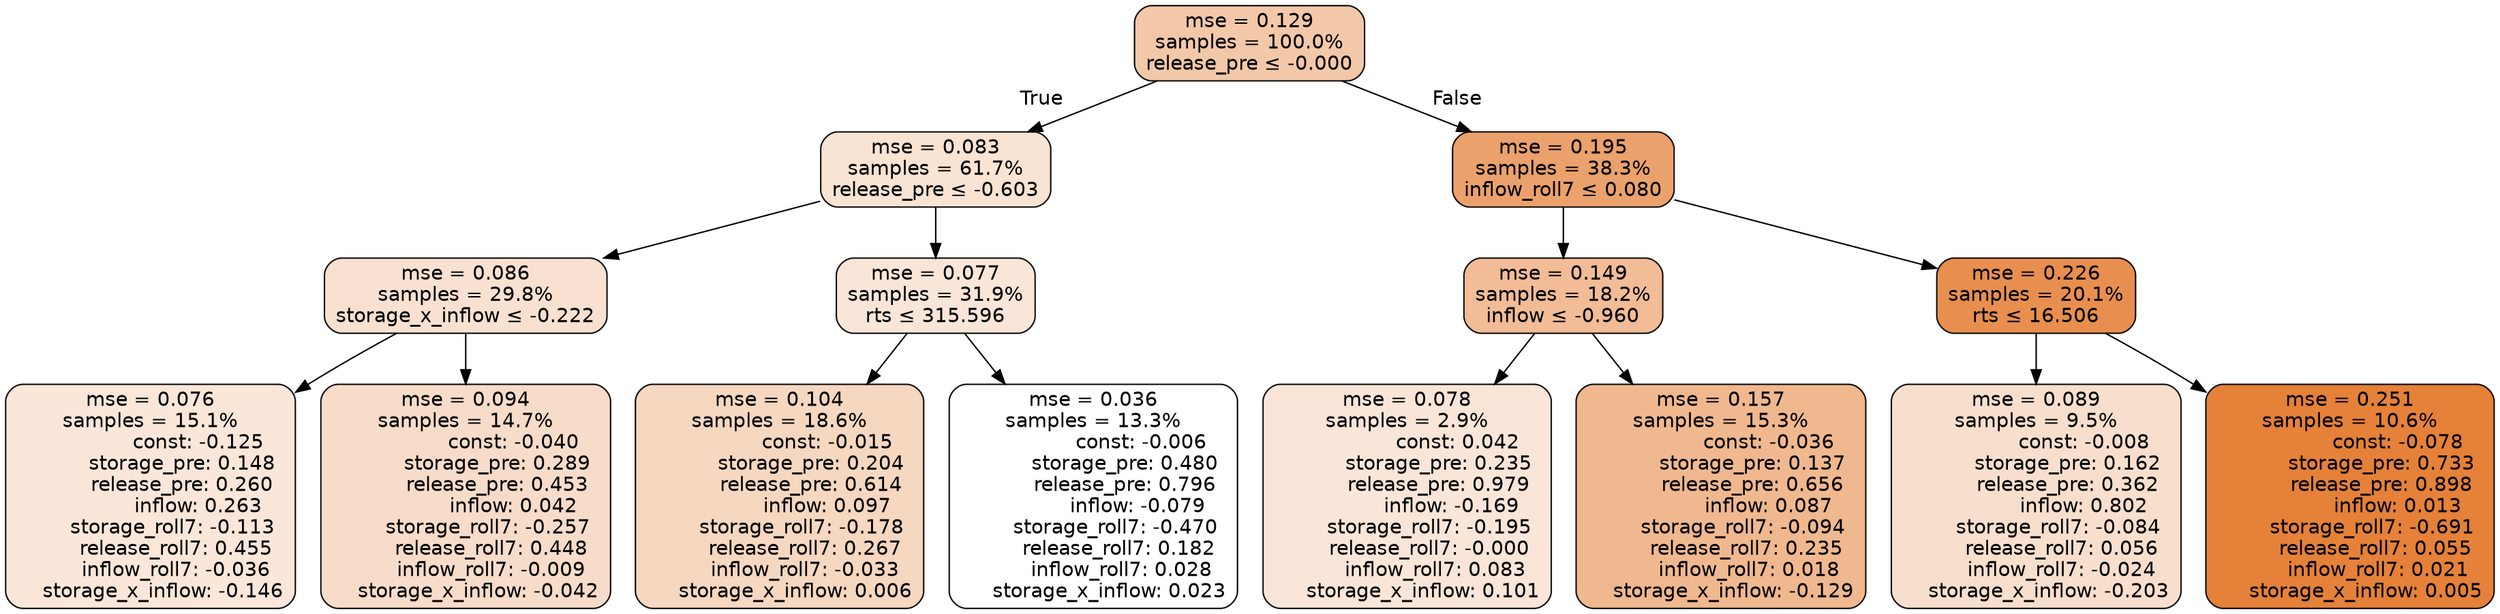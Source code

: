 digraph tree {
bgcolor="transparent"
node [shape=rectangle, style="filled, rounded", color="black", fontname=helvetica] ;
edge [fontname=helvetica] ;
	"0" [label="mse = 0.129
samples = 100.0%
release_pre &le; -0.000", fillcolor="#f3c8a8"]
	"1" [label="mse = 0.083
samples = 61.7%
release_pre &le; -0.603", fillcolor="#f9e3d3"]
	"2" [label="mse = 0.086
samples = 29.8%
storage_x_inflow &le; -0.222", fillcolor="#f8e1d0"]
	"3" [label="mse = 0.076
samples = 15.1%
               const: -0.125
          storage_pre: 0.148
          release_pre: 0.260
               inflow: 0.263
       storage_roll7: -0.113
        release_roll7: 0.455
        inflow_roll7: -0.036
    storage_x_inflow: -0.146", fillcolor="#fae7d9"]
	"4" [label="mse = 0.094
samples = 14.7%
               const: -0.040
          storage_pre: 0.289
          release_pre: 0.453
               inflow: 0.042
       storage_roll7: -0.257
        release_roll7: 0.448
        inflow_roll7: -0.009
    storage_x_inflow: -0.042", fillcolor="#f7dcc9"]
	"5" [label="mse = 0.077
samples = 31.9%
rts &le; 315.596", fillcolor="#f9e6d8"]
	"6" [label="mse = 0.104
samples = 18.6%
               const: -0.015
          storage_pre: 0.204
          release_pre: 0.614
               inflow: 0.097
       storage_roll7: -0.178
        release_roll7: 0.267
        inflow_roll7: -0.033
     storage_x_inflow: 0.006", fillcolor="#f6d7c0"]
	"7" [label="mse = 0.036
samples = 13.3%
               const: -0.006
          storage_pre: 0.480
          release_pre: 0.796
              inflow: -0.079
       storage_roll7: -0.470
        release_roll7: 0.182
         inflow_roll7: 0.028
     storage_x_inflow: 0.023", fillcolor="#ffffff"]
	"8" [label="mse = 0.195
samples = 38.3%
inflow_roll7 &le; 0.080", fillcolor="#eba16b"]
	"9" [label="mse = 0.149
samples = 18.2%
inflow &le; -0.960", fillcolor="#f1bc96"]
	"10" [label="mse = 0.078
samples = 2.9%
                const: 0.042
          storage_pre: 0.235
          release_pre: 0.979
              inflow: -0.169
       storage_roll7: -0.195
       release_roll7: -0.000
         inflow_roll7: 0.083
     storage_x_inflow: 0.101", fillcolor="#f9e6d8"]
	"11" [label="mse = 0.157
samples = 15.3%
               const: -0.036
          storage_pre: 0.137
          release_pre: 0.656
               inflow: 0.087
       storage_roll7: -0.094
        release_roll7: 0.235
         inflow_roll7: 0.018
    storage_x_inflow: -0.129", fillcolor="#f0b88f"]
	"12" [label="mse = 0.226
samples = 20.1%
rts &le; 16.506", fillcolor="#e88f50"]
	"13" [label="mse = 0.089
samples = 9.5%
               const: -0.008
          storage_pre: 0.162
          release_pre: 0.362
               inflow: 0.802
       storage_roll7: -0.084
        release_roll7: 0.056
        inflow_roll7: -0.024
    storage_x_inflow: -0.203", fillcolor="#f8dfcd"]
	"14" [label="mse = 0.251
samples = 10.6%
               const: -0.078
          storage_pre: 0.733
          release_pre: 0.898
               inflow: 0.013
       storage_roll7: -0.691
        release_roll7: 0.055
         inflow_roll7: 0.021
     storage_x_inflow: 0.005", fillcolor="#e58139"]

	"0" -> "1" [labeldistance=2.5, labelangle=45, headlabel="True"]
	"1" -> "2"
	"2" -> "3"
	"2" -> "4"
	"1" -> "5"
	"5" -> "6"
	"5" -> "7"
	"0" -> "8" [labeldistance=2.5, labelangle=-45, headlabel="False"]
	"8" -> "9"
	"9" -> "10"
	"9" -> "11"
	"8" -> "12"
	"12" -> "13"
	"12" -> "14"
}
